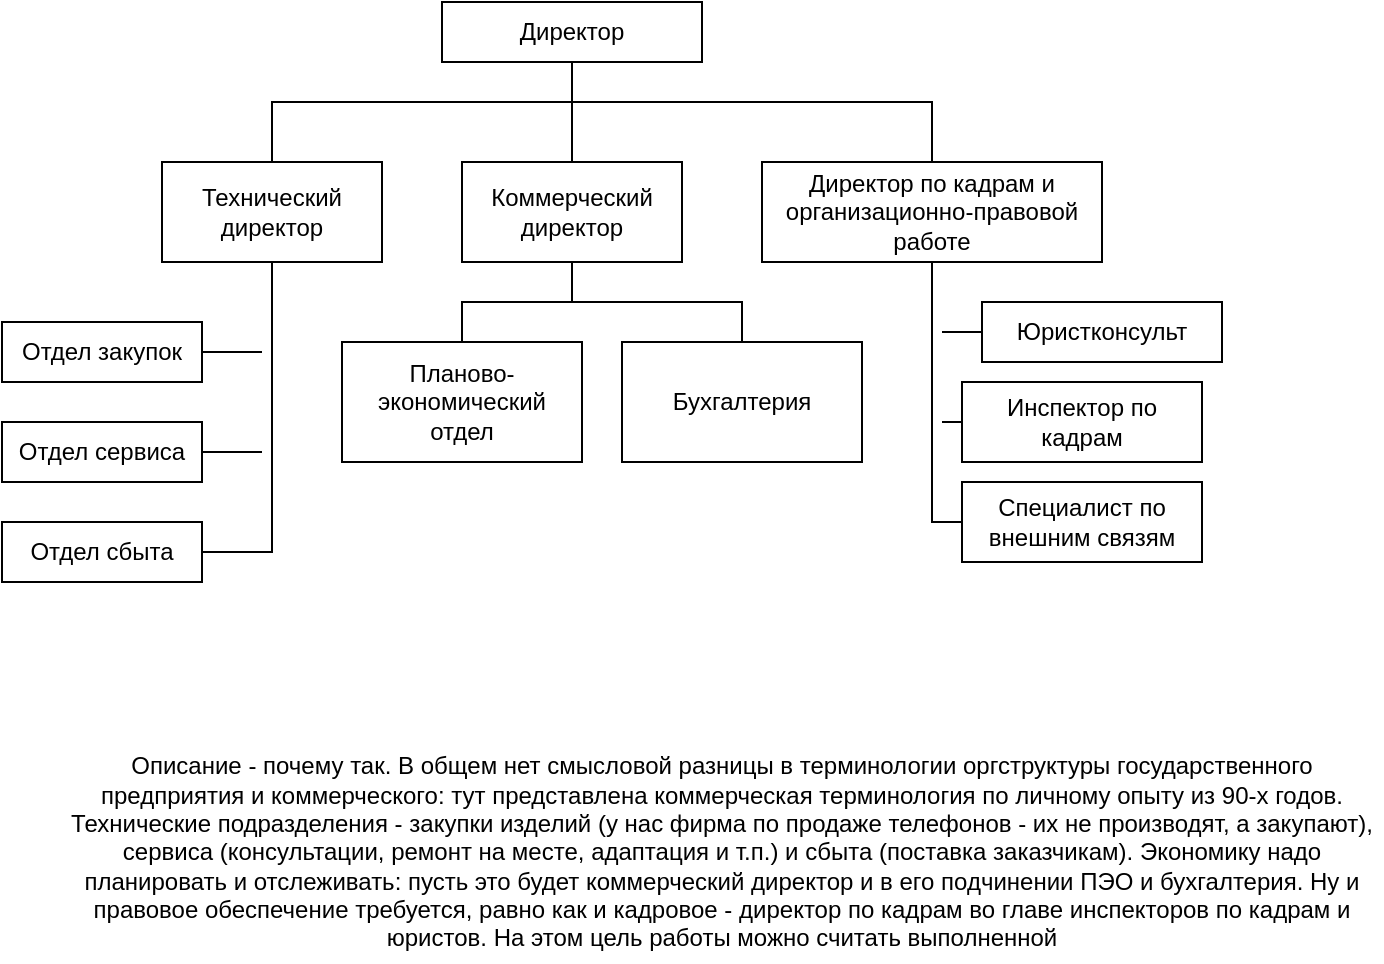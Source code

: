 <mxfile version="22.1.15" type="github">
  <diagram name="Страница — 1" id="rDC8wuNgqkLWT5qsxMoz">
    <mxGraphModel dx="1434" dy="746" grid="1" gridSize="10" guides="1" tooltips="1" connect="1" arrows="1" fold="1" page="1" pageScale="1" pageWidth="827" pageHeight="1169" math="0" shadow="0">
      <root>
        <mxCell id="0" />
        <mxCell id="1" parent="0" />
        <mxCell id="Ii56cu4GygpnmlbYdaqa-1" value="Директор" style="rounded=0;whiteSpace=wrap;html=1;" vertex="1" parent="1">
          <mxGeometry x="280" y="140" width="130" height="30" as="geometry" />
        </mxCell>
        <mxCell id="Ii56cu4GygpnmlbYdaqa-2" value="Технический директор" style="rounded=0;whiteSpace=wrap;html=1;" vertex="1" parent="1">
          <mxGeometry x="140" y="220" width="110" height="50" as="geometry" />
        </mxCell>
        <mxCell id="Ii56cu4GygpnmlbYdaqa-3" value="Коммерческий директор" style="rounded=0;whiteSpace=wrap;html=1;" vertex="1" parent="1">
          <mxGeometry x="290" y="220" width="110" height="50" as="geometry" />
        </mxCell>
        <mxCell id="Ii56cu4GygpnmlbYdaqa-4" value="Директор по кадрам и организационно-правовой работе" style="rounded=0;whiteSpace=wrap;html=1;" vertex="1" parent="1">
          <mxGeometry x="440" y="220" width="170" height="50" as="geometry" />
        </mxCell>
        <mxCell id="Ii56cu4GygpnmlbYdaqa-5" value="" style="endArrow=none;html=1;rounded=0;exitX=0.5;exitY=0;exitDx=0;exitDy=0;entryX=0.5;entryY=0;entryDx=0;entryDy=0;" edge="1" parent="1" source="Ii56cu4GygpnmlbYdaqa-2" target="Ii56cu4GygpnmlbYdaqa-4">
          <mxGeometry width="50" height="50" relative="1" as="geometry">
            <mxPoint x="390" y="410" as="sourcePoint" />
            <mxPoint x="440" y="360" as="targetPoint" />
            <Array as="points">
              <mxPoint x="195" y="190" />
              <mxPoint x="390" y="190" />
              <mxPoint x="525" y="190" />
            </Array>
          </mxGeometry>
        </mxCell>
        <mxCell id="Ii56cu4GygpnmlbYdaqa-6" value="" style="endArrow=none;html=1;rounded=0;entryX=0.5;entryY=1;entryDx=0;entryDy=0;" edge="1" parent="1" source="Ii56cu4GygpnmlbYdaqa-3" target="Ii56cu4GygpnmlbYdaqa-1">
          <mxGeometry width="50" height="50" relative="1" as="geometry">
            <mxPoint x="390" y="410" as="sourcePoint" />
            <mxPoint x="440" y="360" as="targetPoint" />
          </mxGeometry>
        </mxCell>
        <mxCell id="Ii56cu4GygpnmlbYdaqa-7" value="Отдел закупок" style="rounded=0;whiteSpace=wrap;html=1;" vertex="1" parent="1">
          <mxGeometry x="60" y="300" width="100" height="30" as="geometry" />
        </mxCell>
        <mxCell id="Ii56cu4GygpnmlbYdaqa-8" value="Отдел сервиса" style="rounded=0;whiteSpace=wrap;html=1;" vertex="1" parent="1">
          <mxGeometry x="60" y="350" width="100" height="30" as="geometry" />
        </mxCell>
        <mxCell id="Ii56cu4GygpnmlbYdaqa-9" value="Отдел сбыта" style="rounded=0;whiteSpace=wrap;html=1;" vertex="1" parent="1">
          <mxGeometry x="60" y="400" width="100" height="30" as="geometry" />
        </mxCell>
        <mxCell id="Ii56cu4GygpnmlbYdaqa-10" value="" style="endArrow=none;html=1;rounded=0;exitX=1;exitY=0.5;exitDx=0;exitDy=0;entryX=0.5;entryY=1;entryDx=0;entryDy=0;" edge="1" parent="1" source="Ii56cu4GygpnmlbYdaqa-9" target="Ii56cu4GygpnmlbYdaqa-2">
          <mxGeometry width="50" height="50" relative="1" as="geometry">
            <mxPoint x="390" y="410" as="sourcePoint" />
            <mxPoint x="440" y="360" as="targetPoint" />
            <Array as="points">
              <mxPoint x="195" y="415" />
            </Array>
          </mxGeometry>
        </mxCell>
        <mxCell id="Ii56cu4GygpnmlbYdaqa-11" value="" style="endArrow=none;html=1;rounded=0;exitX=1;exitY=0.5;exitDx=0;exitDy=0;" edge="1" parent="1" source="Ii56cu4GygpnmlbYdaqa-8">
          <mxGeometry width="50" height="50" relative="1" as="geometry">
            <mxPoint x="390" y="410" as="sourcePoint" />
            <mxPoint x="190" y="365" as="targetPoint" />
          </mxGeometry>
        </mxCell>
        <mxCell id="Ii56cu4GygpnmlbYdaqa-12" value="" style="endArrow=none;html=1;rounded=0;exitX=1;exitY=0.5;exitDx=0;exitDy=0;" edge="1" parent="1" source="Ii56cu4GygpnmlbYdaqa-7">
          <mxGeometry width="50" height="50" relative="1" as="geometry">
            <mxPoint x="170" y="375" as="sourcePoint" />
            <mxPoint x="190" y="315" as="targetPoint" />
            <Array as="points" />
          </mxGeometry>
        </mxCell>
        <mxCell id="Ii56cu4GygpnmlbYdaqa-13" value="Описание - почему так. В общем нет смысловой разницы в терминологии оргструктуры государственного предприятия и коммерческого: тут представлена коммерческая терминология по личному опыту из 90-х годов. Технические подразделения - закупки изделий (у нас фирма по продаже телефонов - их не производят, а закупают), сервиса (консультации, ремонт на месте, адаптация и т.п.) и сбыта (поставка заказчикам). Экономику надо планировать и отслеживать: пусть это будет коммерческий директор и в его подчинении ПЭО и бухгалтерия. Ну и правовое обеспечение требуется, равно как и кадровое - директор по кадрам во главе инспекторов по кадрам и юристов. На этом цель работы можно считать выполненной" style="text;html=1;strokeColor=none;fillColor=none;align=center;verticalAlign=middle;whiteSpace=wrap;rounded=0;" vertex="1" parent="1">
          <mxGeometry x="90" y="510" width="660" height="110" as="geometry" />
        </mxCell>
        <mxCell id="Ii56cu4GygpnmlbYdaqa-14" value="Планово-экономический отдел" style="rounded=0;whiteSpace=wrap;html=1;" vertex="1" parent="1">
          <mxGeometry x="230" y="310" width="120" height="60" as="geometry" />
        </mxCell>
        <mxCell id="Ii56cu4GygpnmlbYdaqa-15" value="Бухгалтерия" style="rounded=0;whiteSpace=wrap;html=1;" vertex="1" parent="1">
          <mxGeometry x="370" y="310" width="120" height="60" as="geometry" />
        </mxCell>
        <mxCell id="Ii56cu4GygpnmlbYdaqa-16" value="" style="endArrow=none;html=1;rounded=0;exitX=0.5;exitY=0;exitDx=0;exitDy=0;entryX=0.5;entryY=0;entryDx=0;entryDy=0;" edge="1" parent="1" source="Ii56cu4GygpnmlbYdaqa-14" target="Ii56cu4GygpnmlbYdaqa-15">
          <mxGeometry width="50" height="50" relative="1" as="geometry">
            <mxPoint x="390" y="410" as="sourcePoint" />
            <mxPoint x="440" y="360" as="targetPoint" />
            <Array as="points">
              <mxPoint x="290" y="290" />
              <mxPoint x="360" y="290" />
              <mxPoint x="430" y="290" />
            </Array>
          </mxGeometry>
        </mxCell>
        <mxCell id="Ii56cu4GygpnmlbYdaqa-18" value="" style="endArrow=none;html=1;rounded=0;entryX=0.5;entryY=1;entryDx=0;entryDy=0;" edge="1" parent="1" target="Ii56cu4GygpnmlbYdaqa-3">
          <mxGeometry width="50" height="50" relative="1" as="geometry">
            <mxPoint x="345" y="290" as="sourcePoint" />
            <mxPoint x="440" y="360" as="targetPoint" />
          </mxGeometry>
        </mxCell>
        <mxCell id="Ii56cu4GygpnmlbYdaqa-19" value="Юристконсульт" style="rounded=0;whiteSpace=wrap;html=1;" vertex="1" parent="1">
          <mxGeometry x="550" y="290" width="120" height="30" as="geometry" />
        </mxCell>
        <mxCell id="Ii56cu4GygpnmlbYdaqa-20" value="Инспектор по кадрам" style="rounded=0;whiteSpace=wrap;html=1;" vertex="1" parent="1">
          <mxGeometry x="540" y="330" width="120" height="40" as="geometry" />
        </mxCell>
        <mxCell id="Ii56cu4GygpnmlbYdaqa-21" value="Специалист по внешним связям" style="rounded=0;whiteSpace=wrap;html=1;" vertex="1" parent="1">
          <mxGeometry x="540" y="380" width="120" height="40" as="geometry" />
        </mxCell>
        <mxCell id="Ii56cu4GygpnmlbYdaqa-22" value="" style="endArrow=none;html=1;rounded=0;entryX=0.5;entryY=1;entryDx=0;entryDy=0;exitX=0;exitY=0.5;exitDx=0;exitDy=0;" edge="1" parent="1" source="Ii56cu4GygpnmlbYdaqa-21" target="Ii56cu4GygpnmlbYdaqa-4">
          <mxGeometry width="50" height="50" relative="1" as="geometry">
            <mxPoint x="390" y="410" as="sourcePoint" />
            <mxPoint x="440" y="360" as="targetPoint" />
            <Array as="points">
              <mxPoint x="525" y="400" />
            </Array>
          </mxGeometry>
        </mxCell>
        <mxCell id="Ii56cu4GygpnmlbYdaqa-23" value="" style="endArrow=none;html=1;rounded=0;entryX=0;entryY=0.5;entryDx=0;entryDy=0;" edge="1" parent="1" target="Ii56cu4GygpnmlbYdaqa-19">
          <mxGeometry width="50" height="50" relative="1" as="geometry">
            <mxPoint x="530" y="305" as="sourcePoint" />
            <mxPoint x="440" y="360" as="targetPoint" />
          </mxGeometry>
        </mxCell>
        <mxCell id="Ii56cu4GygpnmlbYdaqa-24" value="" style="endArrow=none;html=1;rounded=0;entryX=0;entryY=0.5;entryDx=0;entryDy=0;" edge="1" parent="1" target="Ii56cu4GygpnmlbYdaqa-20">
          <mxGeometry width="50" height="50" relative="1" as="geometry">
            <mxPoint x="530" y="350" as="sourcePoint" />
            <mxPoint x="440" y="360" as="targetPoint" />
          </mxGeometry>
        </mxCell>
      </root>
    </mxGraphModel>
  </diagram>
</mxfile>
